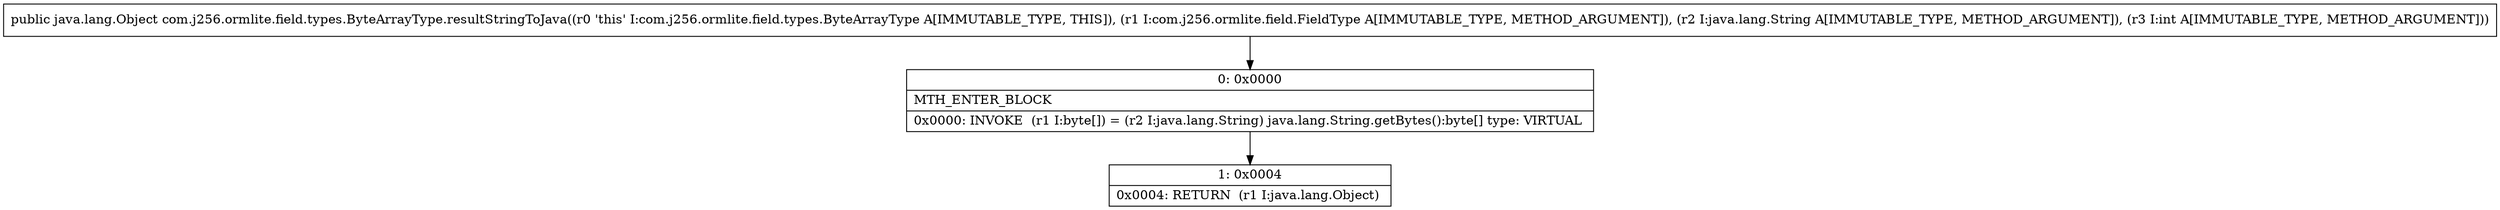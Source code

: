 digraph "CFG forcom.j256.ormlite.field.types.ByteArrayType.resultStringToJava(Lcom\/j256\/ormlite\/field\/FieldType;Ljava\/lang\/String;I)Ljava\/lang\/Object;" {
Node_0 [shape=record,label="{0\:\ 0x0000|MTH_ENTER_BLOCK\l|0x0000: INVOKE  (r1 I:byte[]) = (r2 I:java.lang.String) java.lang.String.getBytes():byte[] type: VIRTUAL \l}"];
Node_1 [shape=record,label="{1\:\ 0x0004|0x0004: RETURN  (r1 I:java.lang.Object) \l}"];
MethodNode[shape=record,label="{public java.lang.Object com.j256.ormlite.field.types.ByteArrayType.resultStringToJava((r0 'this' I:com.j256.ormlite.field.types.ByteArrayType A[IMMUTABLE_TYPE, THIS]), (r1 I:com.j256.ormlite.field.FieldType A[IMMUTABLE_TYPE, METHOD_ARGUMENT]), (r2 I:java.lang.String A[IMMUTABLE_TYPE, METHOD_ARGUMENT]), (r3 I:int A[IMMUTABLE_TYPE, METHOD_ARGUMENT])) }"];
MethodNode -> Node_0;
Node_0 -> Node_1;
}

